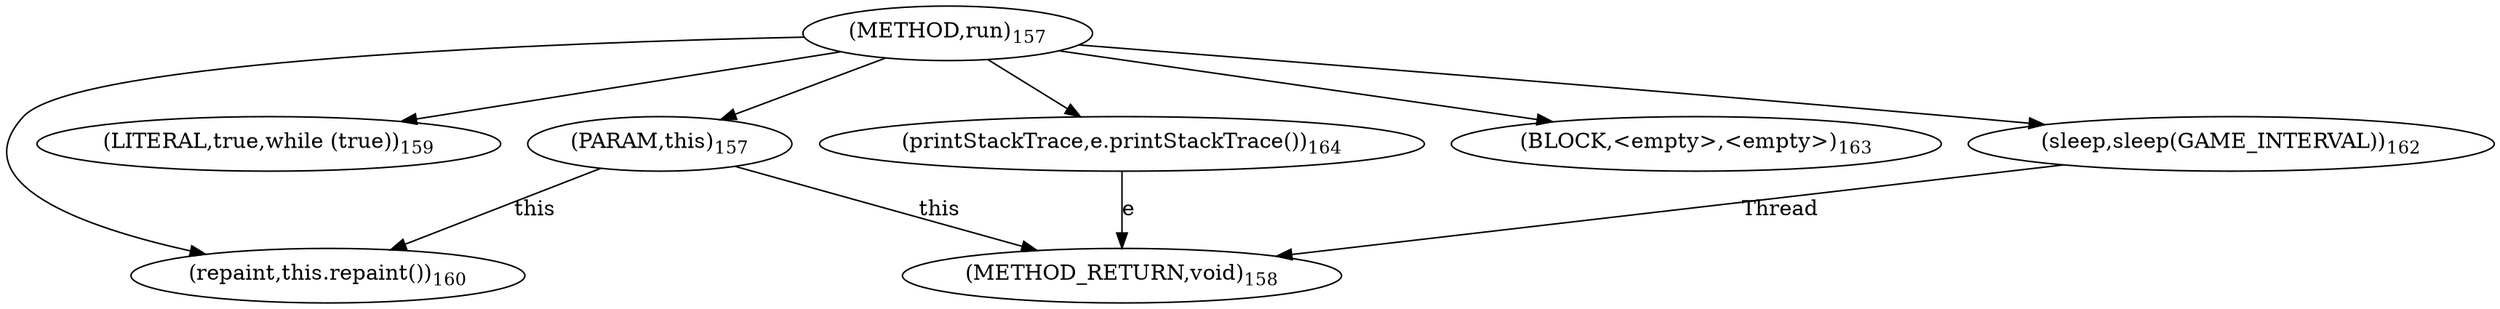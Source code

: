 digraph "run" {  
"987" [label = <(METHOD,run)<SUB>157</SUB>> ]
"1005" [label = <(METHOD_RETURN,void)<SUB>158</SUB>> ]
"63" [label = <(PARAM,this)<SUB>157</SUB>> ]
"990" [label = <(LITERAL,true,while (true))<SUB>159</SUB>> ]
"992" [label = <(repaint,this.repaint())<SUB>160</SUB>> ]
"992" [label = <(repaint,this.repaint())<SUB>160</SUB>> ]
"995" [label = <(sleep,sleep(GAME_INTERVAL))<SUB>162</SUB>> ]
"999" [label = <(BLOCK,&lt;empty&gt;,&lt;empty&gt;)<SUB>163</SUB>> ]
"995" [label = <(sleep,sleep(GAME_INTERVAL))<SUB>162</SUB>> ]
"995" [label = <(sleep,sleep(GAME_INTERVAL))<SUB>162</SUB>> ]
"1000" [label = <(printStackTrace,e.printStackTrace())<SUB>164</SUB>> ]
"1000" [label = <(printStackTrace,e.printStackTrace())<SUB>164</SUB>> ]
  "63" -> "1005"  [ label = "this"] 
  "1000" -> "1005"  [ label = "e"] 
  "995" -> "1005"  [ label = "Thread"] 
  "987" -> "63" 
  "987" -> "990" 
  "63" -> "992"  [ label = "this"] 
  "987" -> "992" 
  "987" -> "999" 
  "987" -> "995" 
  "987" -> "1000" 
}
